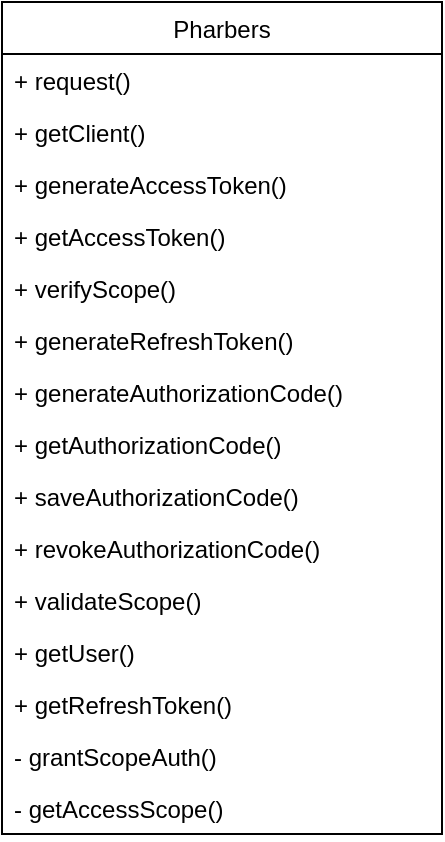 <mxfile version="14.4.3" type="github">
  <diagram id="zbNNPS7_GhzL8kuUdUZy" name="Page-1">
    <mxGraphModel dx="501" dy="706" grid="1" gridSize="10" guides="1" tooltips="1" connect="1" arrows="1" fold="1" page="1" pageScale="1" pageWidth="827" pageHeight="1169" math="0" shadow="0">
      <root>
        <mxCell id="0" />
        <mxCell id="1" parent="0" />
        <mxCell id="LKjwnLs6DcxSd8IVzzD5-17" value="Pharbers" style="swimlane;fontStyle=0;childLayout=stackLayout;horizontal=1;startSize=26;fillColor=none;horizontalStack=0;resizeParent=1;resizeParentMax=0;resizeLast=0;collapsible=1;marginBottom=0;" parent="1" vertex="1">
          <mxGeometry x="170" y="360" width="220" height="416" as="geometry">
            <mxRectangle x="110" y="120" width="90" height="26" as="alternateBounds" />
          </mxGeometry>
        </mxCell>
        <mxCell id="LKjwnLs6DcxSd8IVzzD5-18" value="+ request()" style="text;strokeColor=none;fillColor=none;align=left;verticalAlign=top;spacingLeft=4;spacingRight=4;overflow=hidden;rotatable=0;points=[[0,0.5],[1,0.5]];portConstraint=eastwest;" parent="LKjwnLs6DcxSd8IVzzD5-17" vertex="1">
          <mxGeometry y="26" width="220" height="26" as="geometry" />
        </mxCell>
        <mxCell id="LKjwnLs6DcxSd8IVzzD5-19" value="+ getClient()" style="text;strokeColor=none;fillColor=none;align=left;verticalAlign=top;spacingLeft=4;spacingRight=4;overflow=hidden;rotatable=0;points=[[0,0.5],[1,0.5]];portConstraint=eastwest;" parent="LKjwnLs6DcxSd8IVzzD5-17" vertex="1">
          <mxGeometry y="52" width="220" height="26" as="geometry" />
        </mxCell>
        <mxCell id="LKjwnLs6DcxSd8IVzzD5-21" value="+ generateAccessToken()&#xa;&#xa;+ saveToken()&#xa;" style="text;strokeColor=none;fillColor=none;align=left;verticalAlign=top;spacingLeft=4;spacingRight=4;overflow=hidden;rotatable=0;points=[[0,0.5],[1,0.5]];portConstraint=eastwest;" parent="LKjwnLs6DcxSd8IVzzD5-17" vertex="1">
          <mxGeometry y="78" width="220" height="26" as="geometry" />
        </mxCell>
        <mxCell id="LKjwnLs6DcxSd8IVzzD5-28" value="+ getAccessToken()" style="text;strokeColor=none;fillColor=none;align=left;verticalAlign=top;spacingLeft=4;spacingRight=4;overflow=hidden;rotatable=0;points=[[0,0.5],[1,0.5]];portConstraint=eastwest;" parent="LKjwnLs6DcxSd8IVzzD5-17" vertex="1">
          <mxGeometry y="104" width="220" height="26" as="geometry" />
        </mxCell>
        <mxCell id="LKjwnLs6DcxSd8IVzzD5-29" value="+ verifyScope()&#xa;&#xa;" style="text;strokeColor=none;fillColor=none;align=left;verticalAlign=top;spacingLeft=4;spacingRight=4;overflow=hidden;rotatable=0;points=[[0,0.5],[1,0.5]];portConstraint=eastwest;" parent="LKjwnLs6DcxSd8IVzzD5-17" vertex="1">
          <mxGeometry y="130" width="220" height="26" as="geometry" />
        </mxCell>
        <mxCell id="LKjwnLs6DcxSd8IVzzD5-30" value="+ generateRefreshToken()&#xa;&#xa;&#xa;&#xa;" style="text;strokeColor=none;fillColor=none;align=left;verticalAlign=top;spacingLeft=4;spacingRight=4;overflow=hidden;rotatable=0;points=[[0,0.5],[1,0.5]];portConstraint=eastwest;" parent="LKjwnLs6DcxSd8IVzzD5-17" vertex="1">
          <mxGeometry y="156" width="220" height="26" as="geometry" />
        </mxCell>
        <mxCell id="LKjwnLs6DcxSd8IVzzD5-32" value="+ generateAuthorizationCode()&#xa;&#xa;&#xa;" style="text;strokeColor=none;fillColor=none;align=left;verticalAlign=top;spacingLeft=4;spacingRight=4;overflow=hidden;rotatable=0;points=[[0,0.5],[1,0.5]];portConstraint=eastwest;" parent="LKjwnLs6DcxSd8IVzzD5-17" vertex="1">
          <mxGeometry y="182" width="220" height="26" as="geometry" />
        </mxCell>
        <mxCell id="LKjwnLs6DcxSd8IVzzD5-31" value="+ getAuthorizationCode()" style="text;strokeColor=none;fillColor=none;align=left;verticalAlign=top;spacingLeft=4;spacingRight=4;overflow=hidden;rotatable=0;points=[[0,0.5],[1,0.5]];portConstraint=eastwest;" parent="LKjwnLs6DcxSd8IVzzD5-17" vertex="1">
          <mxGeometry y="208" width="220" height="26" as="geometry" />
        </mxCell>
        <mxCell id="LKjwnLs6DcxSd8IVzzD5-35" value="+ saveAuthorizationCode()&#xa;&#xa;&#xa;" style="text;strokeColor=none;fillColor=none;align=left;verticalAlign=top;spacingLeft=4;spacingRight=4;overflow=hidden;rotatable=0;points=[[0,0.5],[1,0.5]];portConstraint=eastwest;" parent="LKjwnLs6DcxSd8IVzzD5-17" vertex="1">
          <mxGeometry y="234" width="220" height="26" as="geometry" />
        </mxCell>
        <mxCell id="LKjwnLs6DcxSd8IVzzD5-37" value="+ revokeAuthorizationCode()" style="text;strokeColor=none;fillColor=none;align=left;verticalAlign=top;spacingLeft=4;spacingRight=4;overflow=hidden;rotatable=0;points=[[0,0.5],[1,0.5]];portConstraint=eastwest;" parent="LKjwnLs6DcxSd8IVzzD5-17" vertex="1">
          <mxGeometry y="260" width="220" height="26" as="geometry" />
        </mxCell>
        <mxCell id="LKjwnLs6DcxSd8IVzzD5-36" value="+ validateScope()" style="text;strokeColor=none;fillColor=none;align=left;verticalAlign=top;spacingLeft=4;spacingRight=4;overflow=hidden;rotatable=0;points=[[0,0.5],[1,0.5]];portConstraint=eastwest;" parent="LKjwnLs6DcxSd8IVzzD5-17" vertex="1">
          <mxGeometry y="286" width="220" height="26" as="geometry" />
        </mxCell>
        <mxCell id="LKjwnLs6DcxSd8IVzzD5-34" value="+ getUser()" style="text;strokeColor=none;fillColor=none;align=left;verticalAlign=top;spacingLeft=4;spacingRight=4;overflow=hidden;rotatable=0;points=[[0,0.5],[1,0.5]];portConstraint=eastwest;" parent="LKjwnLs6DcxSd8IVzzD5-17" vertex="1">
          <mxGeometry y="312" width="220" height="26" as="geometry" />
        </mxCell>
        <mxCell id="LKjwnLs6DcxSd8IVzzD5-33" value="+ getRefreshToken()" style="text;strokeColor=none;fillColor=none;align=left;verticalAlign=top;spacingLeft=4;spacingRight=4;overflow=hidden;rotatable=0;points=[[0,0.5],[1,0.5]];portConstraint=eastwest;" parent="LKjwnLs6DcxSd8IVzzD5-17" vertex="1">
          <mxGeometry y="338" width="220" height="26" as="geometry" />
        </mxCell>
        <mxCell id="LKjwnLs6DcxSd8IVzzD5-39" value="- grantScopeAuth()" style="text;strokeColor=none;fillColor=none;align=left;verticalAlign=top;spacingLeft=4;spacingRight=4;overflow=hidden;rotatable=0;points=[[0,0.5],[1,0.5]];portConstraint=eastwest;" parent="LKjwnLs6DcxSd8IVzzD5-17" vertex="1">
          <mxGeometry y="364" width="220" height="26" as="geometry" />
        </mxCell>
        <mxCell id="LKjwnLs6DcxSd8IVzzD5-41" value="- getAccessScope()" style="text;strokeColor=none;fillColor=none;align=left;verticalAlign=top;spacingLeft=4;spacingRight=4;overflow=hidden;rotatable=0;points=[[0,0.5],[1,0.5]];portConstraint=eastwest;" parent="LKjwnLs6DcxSd8IVzzD5-17" vertex="1">
          <mxGeometry y="390" width="220" height="26" as="geometry" />
        </mxCell>
      </root>
    </mxGraphModel>
  </diagram>
</mxfile>
